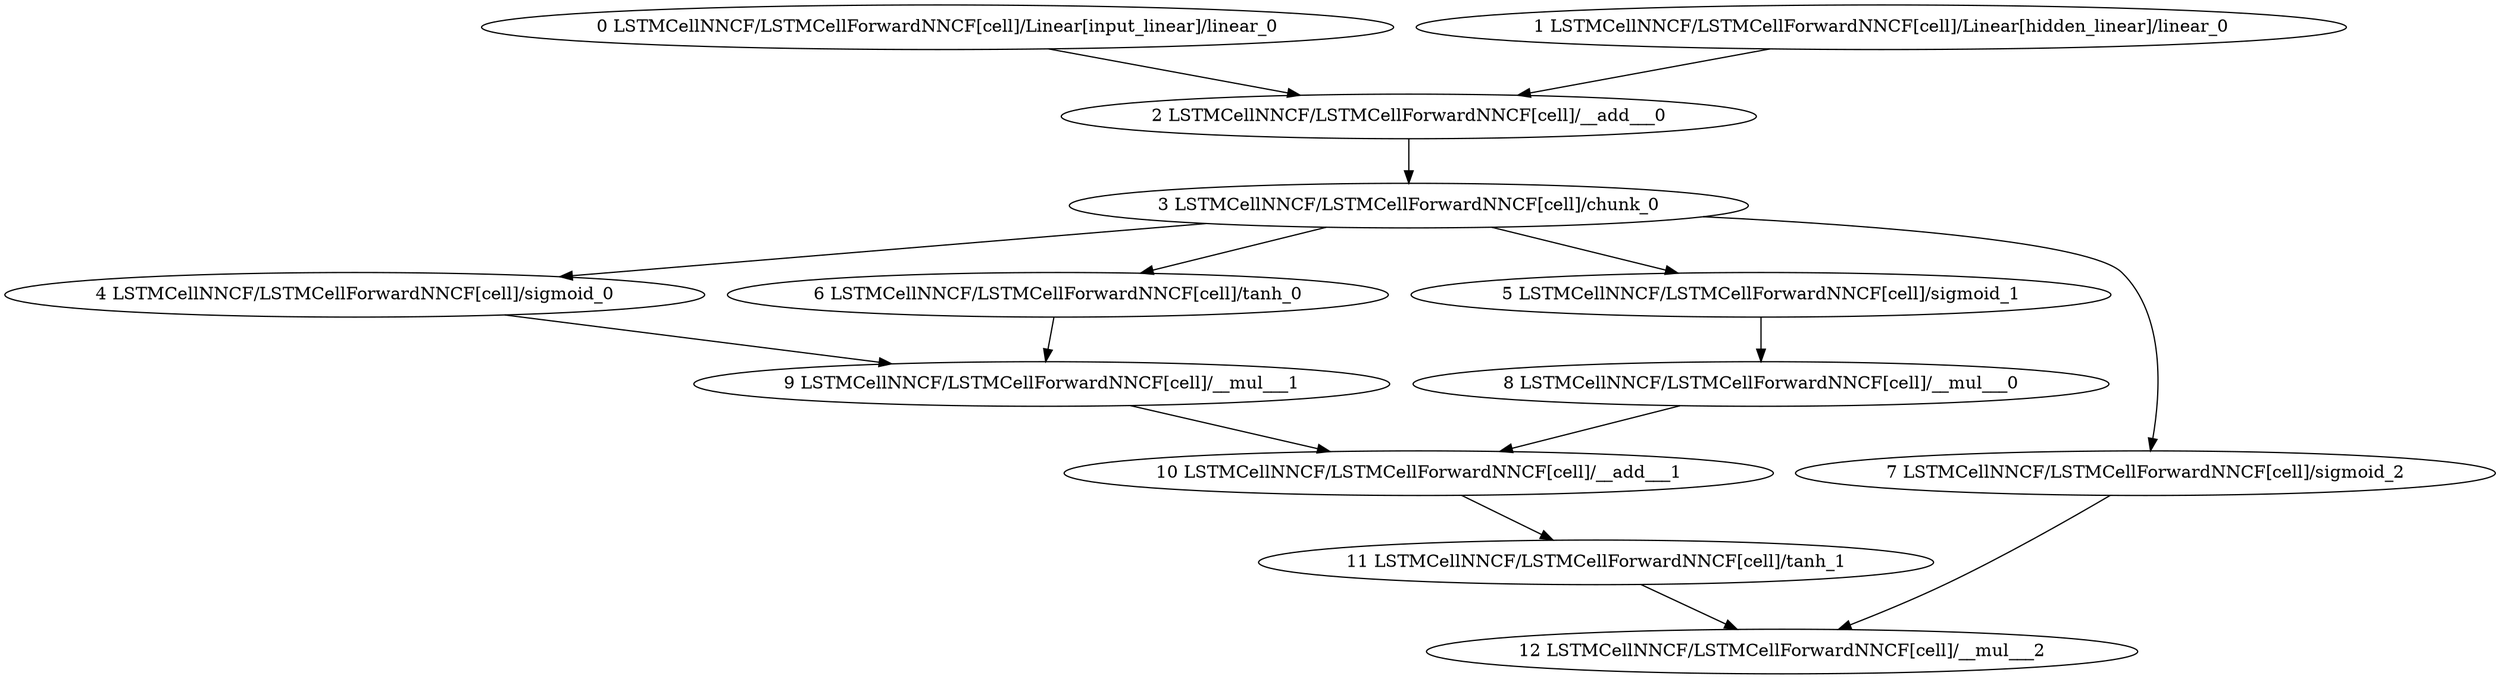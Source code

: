 strict digraph  {
"0 LSTMCellNNCF/LSTMCellForwardNNCF[cell]/Linear[input_linear]/linear_0" [id=0, type=linear];
"1 LSTMCellNNCF/LSTMCellForwardNNCF[cell]/Linear[hidden_linear]/linear_0" [id=1, type=linear];
"2 LSTMCellNNCF/LSTMCellForwardNNCF[cell]/__add___0" [id=2, type=__add__];
"3 LSTMCellNNCF/LSTMCellForwardNNCF[cell]/chunk_0" [id=3, type=chunk];
"4 LSTMCellNNCF/LSTMCellForwardNNCF[cell]/sigmoid_0" [id=4, type=sigmoid];
"5 LSTMCellNNCF/LSTMCellForwardNNCF[cell]/sigmoid_1" [id=5, type=sigmoid];
"6 LSTMCellNNCF/LSTMCellForwardNNCF[cell]/tanh_0" [id=6, type=tanh];
"7 LSTMCellNNCF/LSTMCellForwardNNCF[cell]/sigmoid_2" [id=7, type=sigmoid];
"8 LSTMCellNNCF/LSTMCellForwardNNCF[cell]/__mul___0" [id=8, type=__mul__];
"9 LSTMCellNNCF/LSTMCellForwardNNCF[cell]/__mul___1" [id=9, type=__mul__];
"10 LSTMCellNNCF/LSTMCellForwardNNCF[cell]/__add___1" [id=10, type=__add__];
"11 LSTMCellNNCF/LSTMCellForwardNNCF[cell]/tanh_1" [id=11, type=tanh];
"12 LSTMCellNNCF/LSTMCellForwardNNCF[cell]/__mul___2" [id=12, type=__mul__];
"0 LSTMCellNNCF/LSTMCellForwardNNCF[cell]/Linear[input_linear]/linear_0" -> "2 LSTMCellNNCF/LSTMCellForwardNNCF[cell]/__add___0";
"1 LSTMCellNNCF/LSTMCellForwardNNCF[cell]/Linear[hidden_linear]/linear_0" -> "2 LSTMCellNNCF/LSTMCellForwardNNCF[cell]/__add___0";
"2 LSTMCellNNCF/LSTMCellForwardNNCF[cell]/__add___0" -> "3 LSTMCellNNCF/LSTMCellForwardNNCF[cell]/chunk_0";
"3 LSTMCellNNCF/LSTMCellForwardNNCF[cell]/chunk_0" -> "4 LSTMCellNNCF/LSTMCellForwardNNCF[cell]/sigmoid_0";
"3 LSTMCellNNCF/LSTMCellForwardNNCF[cell]/chunk_0" -> "5 LSTMCellNNCF/LSTMCellForwardNNCF[cell]/sigmoid_1";
"3 LSTMCellNNCF/LSTMCellForwardNNCF[cell]/chunk_0" -> "6 LSTMCellNNCF/LSTMCellForwardNNCF[cell]/tanh_0";
"3 LSTMCellNNCF/LSTMCellForwardNNCF[cell]/chunk_0" -> "7 LSTMCellNNCF/LSTMCellForwardNNCF[cell]/sigmoid_2";
"4 LSTMCellNNCF/LSTMCellForwardNNCF[cell]/sigmoid_0" -> "9 LSTMCellNNCF/LSTMCellForwardNNCF[cell]/__mul___1";
"5 LSTMCellNNCF/LSTMCellForwardNNCF[cell]/sigmoid_1" -> "8 LSTMCellNNCF/LSTMCellForwardNNCF[cell]/__mul___0";
"6 LSTMCellNNCF/LSTMCellForwardNNCF[cell]/tanh_0" -> "9 LSTMCellNNCF/LSTMCellForwardNNCF[cell]/__mul___1";
"7 LSTMCellNNCF/LSTMCellForwardNNCF[cell]/sigmoid_2" -> "12 LSTMCellNNCF/LSTMCellForwardNNCF[cell]/__mul___2";
"8 LSTMCellNNCF/LSTMCellForwardNNCF[cell]/__mul___0" -> "10 LSTMCellNNCF/LSTMCellForwardNNCF[cell]/__add___1";
"9 LSTMCellNNCF/LSTMCellForwardNNCF[cell]/__mul___1" -> "10 LSTMCellNNCF/LSTMCellForwardNNCF[cell]/__add___1";
"10 LSTMCellNNCF/LSTMCellForwardNNCF[cell]/__add___1" -> "11 LSTMCellNNCF/LSTMCellForwardNNCF[cell]/tanh_1";
"11 LSTMCellNNCF/LSTMCellForwardNNCF[cell]/tanh_1" -> "12 LSTMCellNNCF/LSTMCellForwardNNCF[cell]/__mul___2";
}
